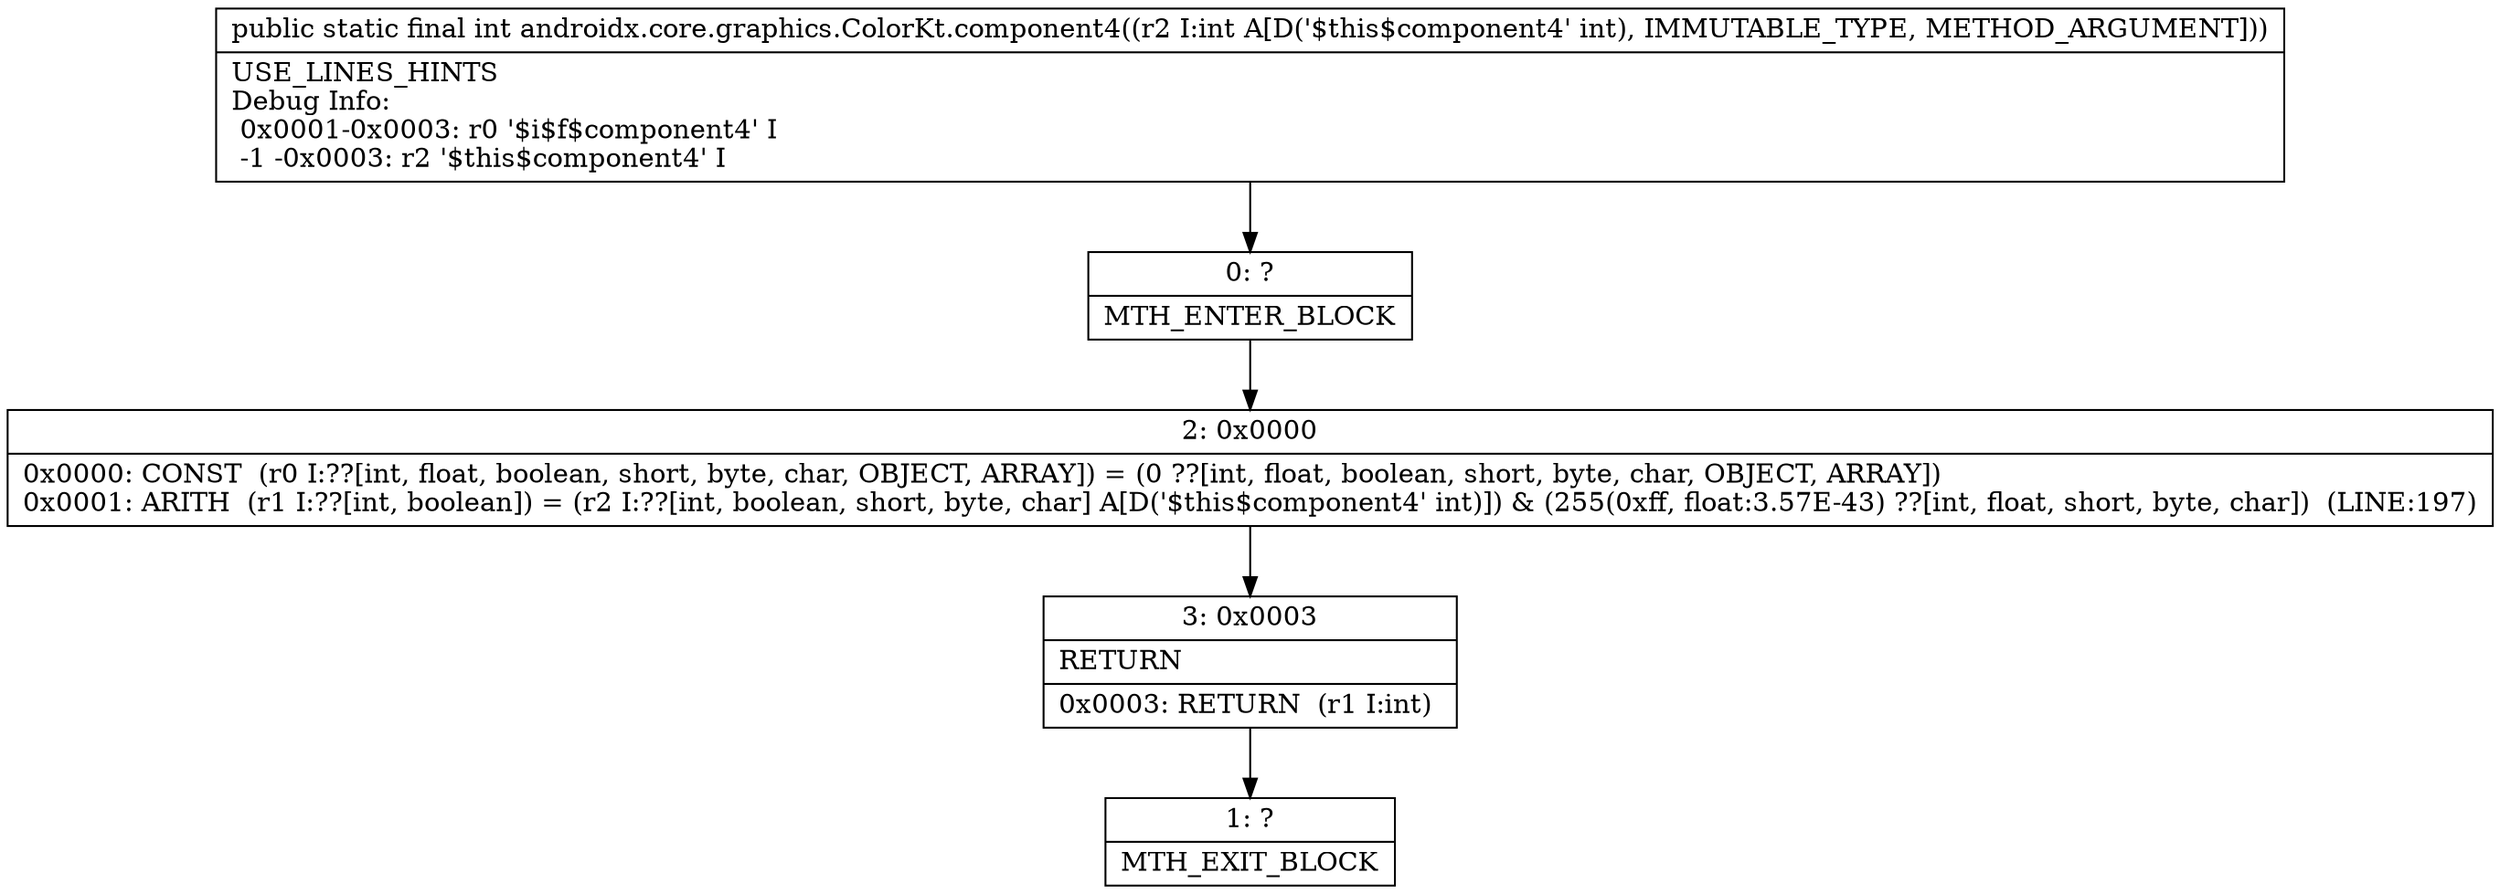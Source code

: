 digraph "CFG forandroidx.core.graphics.ColorKt.component4(I)I" {
Node_0 [shape=record,label="{0\:\ ?|MTH_ENTER_BLOCK\l}"];
Node_2 [shape=record,label="{2\:\ 0x0000|0x0000: CONST  (r0 I:??[int, float, boolean, short, byte, char, OBJECT, ARRAY]) = (0 ??[int, float, boolean, short, byte, char, OBJECT, ARRAY]) \l0x0001: ARITH  (r1 I:??[int, boolean]) = (r2 I:??[int, boolean, short, byte, char] A[D('$this$component4' int)]) & (255(0xff, float:3.57E\-43) ??[int, float, short, byte, char])  (LINE:197)\l}"];
Node_3 [shape=record,label="{3\:\ 0x0003|RETURN\l|0x0003: RETURN  (r1 I:int) \l}"];
Node_1 [shape=record,label="{1\:\ ?|MTH_EXIT_BLOCK\l}"];
MethodNode[shape=record,label="{public static final int androidx.core.graphics.ColorKt.component4((r2 I:int A[D('$this$component4' int), IMMUTABLE_TYPE, METHOD_ARGUMENT]))  | USE_LINES_HINTS\lDebug Info:\l  0x0001\-0x0003: r0 '$i$f$component4' I\l  \-1 \-0x0003: r2 '$this$component4' I\l}"];
MethodNode -> Node_0;Node_0 -> Node_2;
Node_2 -> Node_3;
Node_3 -> Node_1;
}

